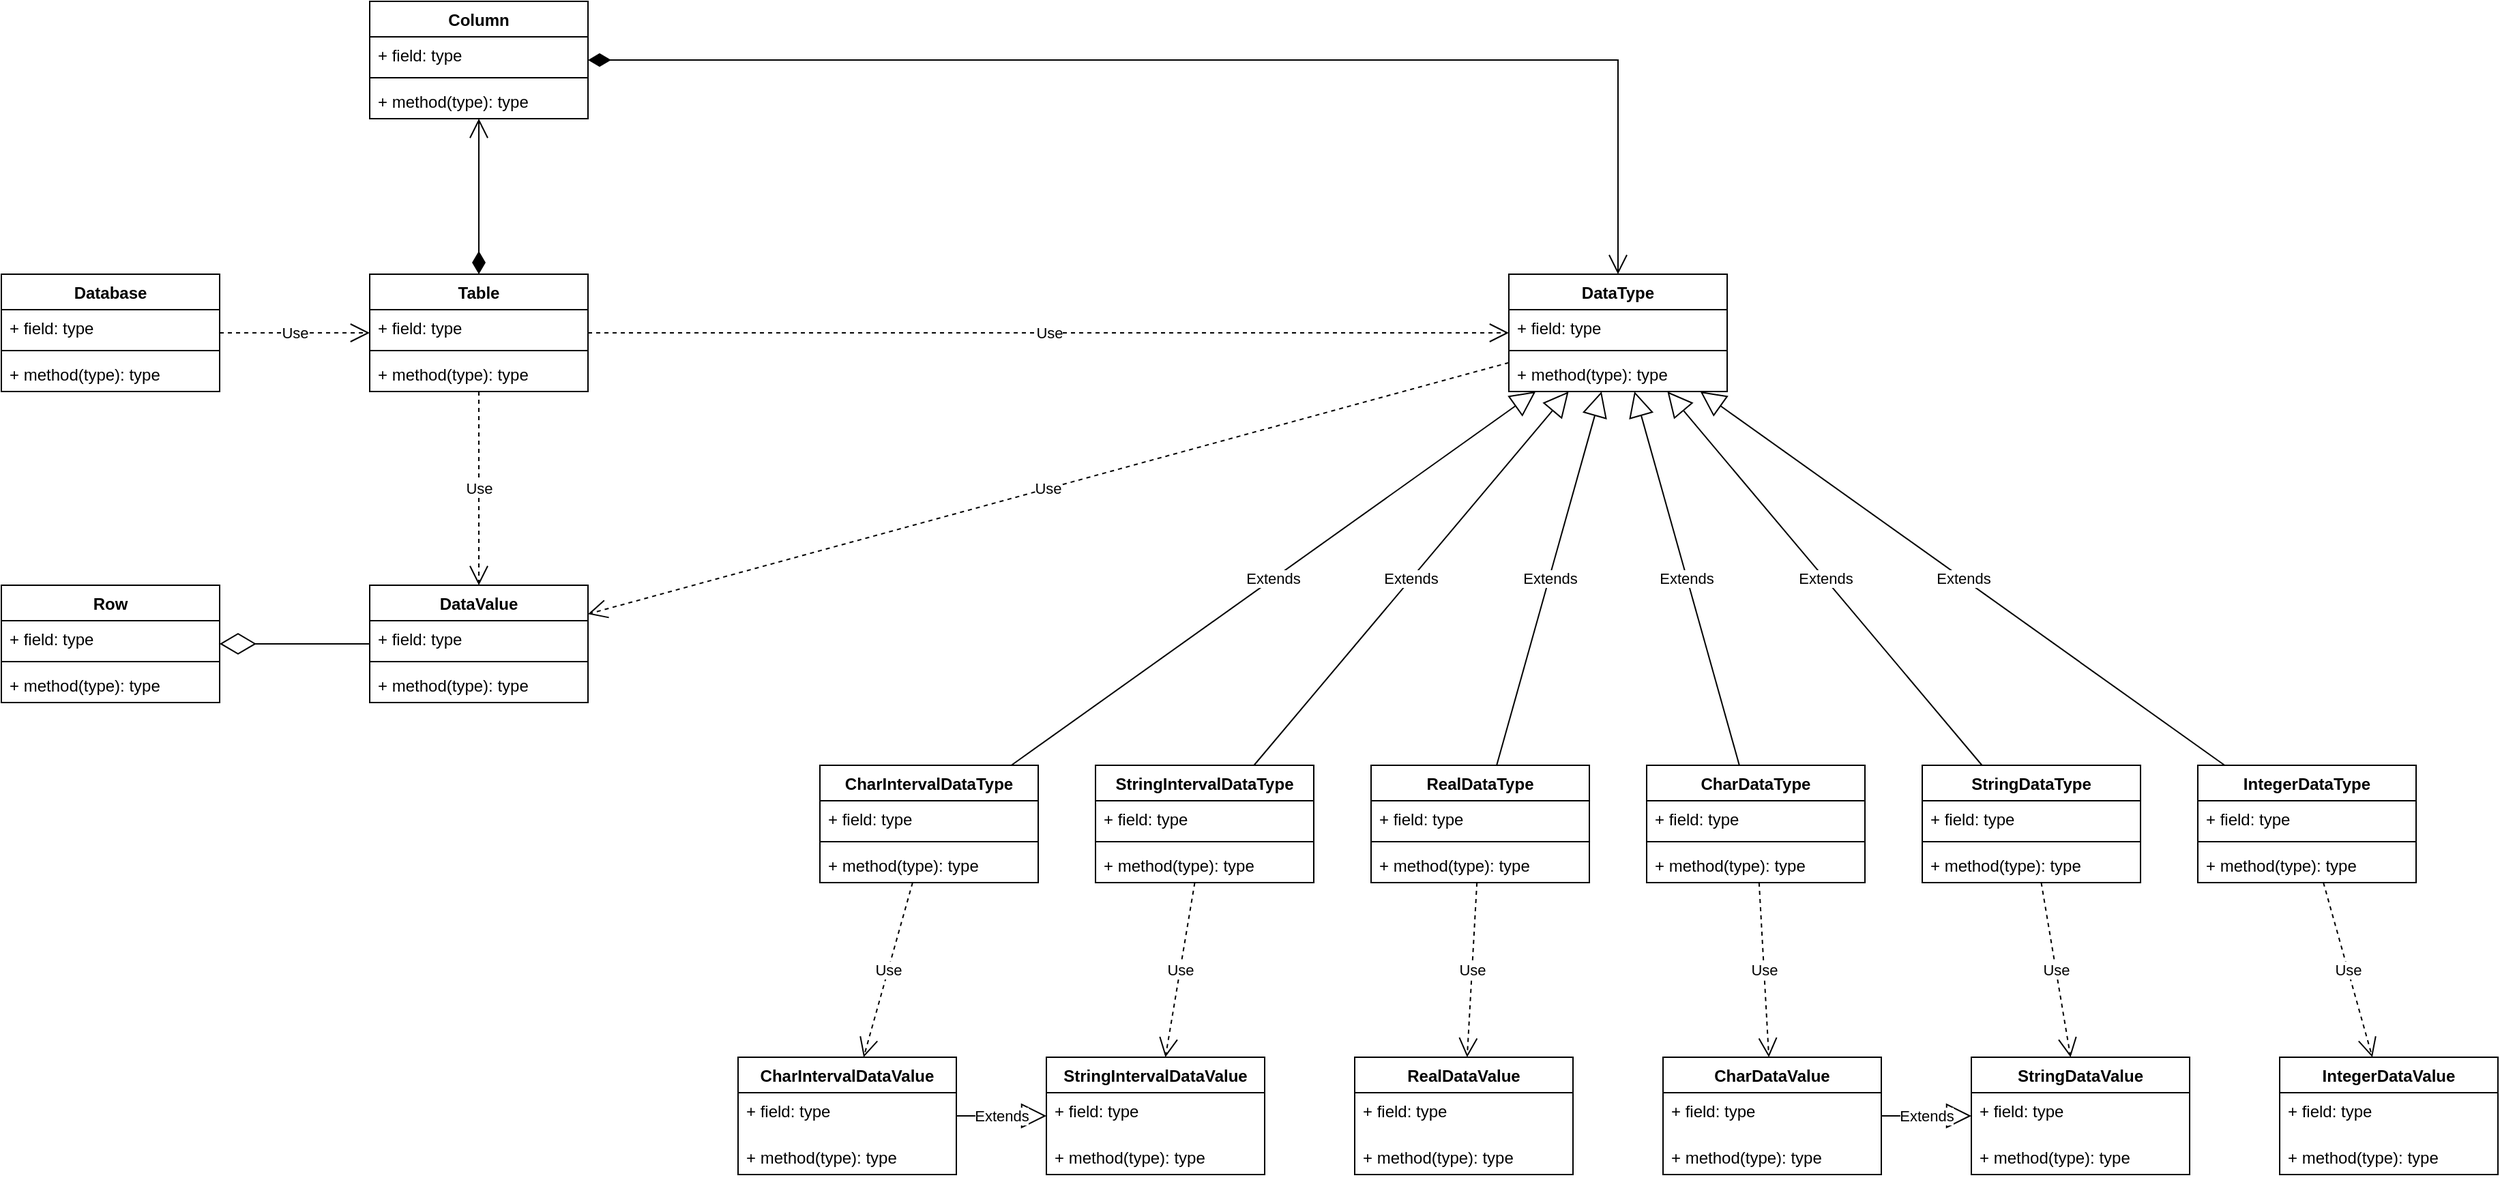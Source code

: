 <mxfile version="24.7.14">
  <diagram name="Page-1" id="Vd2Ki4q6wjaUrk6o1mtO">
    <mxGraphModel dx="1240" dy="1142" grid="1" gridSize="10" guides="1" tooltips="1" connect="1" arrows="1" fold="1" page="1" pageScale="1" pageWidth="850" pageHeight="1100" math="0" shadow="0">
      <root>
        <mxCell id="0" />
        <mxCell id="1" parent="0" />
        <mxCell id="n46zyQjSm6g1xJVM7zoa-1" value="Database" style="swimlane;fontStyle=1;align=center;verticalAlign=top;childLayout=stackLayout;horizontal=1;startSize=26;horizontalStack=0;resizeParent=1;resizeParentMax=0;resizeLast=0;collapsible=1;marginBottom=0;whiteSpace=wrap;html=1;" vertex="1" parent="1">
          <mxGeometry x="580" y="270" width="160" height="86" as="geometry" />
        </mxCell>
        <mxCell id="n46zyQjSm6g1xJVM7zoa-2" value="+ field: type" style="text;strokeColor=none;fillColor=none;align=left;verticalAlign=top;spacingLeft=4;spacingRight=4;overflow=hidden;rotatable=0;points=[[0,0.5],[1,0.5]];portConstraint=eastwest;whiteSpace=wrap;html=1;" vertex="1" parent="n46zyQjSm6g1xJVM7zoa-1">
          <mxGeometry y="26" width="160" height="26" as="geometry" />
        </mxCell>
        <mxCell id="n46zyQjSm6g1xJVM7zoa-3" value="" style="line;strokeWidth=1;fillColor=none;align=left;verticalAlign=middle;spacingTop=-1;spacingLeft=3;spacingRight=3;rotatable=0;labelPosition=right;points=[];portConstraint=eastwest;strokeColor=inherit;" vertex="1" parent="n46zyQjSm6g1xJVM7zoa-1">
          <mxGeometry y="52" width="160" height="8" as="geometry" />
        </mxCell>
        <mxCell id="n46zyQjSm6g1xJVM7zoa-4" value="+ method(type): type" style="text;strokeColor=none;fillColor=none;align=left;verticalAlign=top;spacingLeft=4;spacingRight=4;overflow=hidden;rotatable=0;points=[[0,0.5],[1,0.5]];portConstraint=eastwest;whiteSpace=wrap;html=1;" vertex="1" parent="n46zyQjSm6g1xJVM7zoa-1">
          <mxGeometry y="60" width="160" height="26" as="geometry" />
        </mxCell>
        <mxCell id="n46zyQjSm6g1xJVM7zoa-5" value="Table&lt;div&gt;&lt;br&gt;&lt;/div&gt;" style="swimlane;fontStyle=1;align=center;verticalAlign=top;childLayout=stackLayout;horizontal=1;startSize=26;horizontalStack=0;resizeParent=1;resizeParentMax=0;resizeLast=0;collapsible=1;marginBottom=0;whiteSpace=wrap;html=1;" vertex="1" parent="1">
          <mxGeometry x="850" y="270" width="160" height="86" as="geometry" />
        </mxCell>
        <mxCell id="n46zyQjSm6g1xJVM7zoa-6" value="+ field: type" style="text;strokeColor=none;fillColor=none;align=left;verticalAlign=top;spacingLeft=4;spacingRight=4;overflow=hidden;rotatable=0;points=[[0,0.5],[1,0.5]];portConstraint=eastwest;whiteSpace=wrap;html=1;" vertex="1" parent="n46zyQjSm6g1xJVM7zoa-5">
          <mxGeometry y="26" width="160" height="26" as="geometry" />
        </mxCell>
        <mxCell id="n46zyQjSm6g1xJVM7zoa-7" value="" style="line;strokeWidth=1;fillColor=none;align=left;verticalAlign=middle;spacingTop=-1;spacingLeft=3;spacingRight=3;rotatable=0;labelPosition=right;points=[];portConstraint=eastwest;strokeColor=inherit;" vertex="1" parent="n46zyQjSm6g1xJVM7zoa-5">
          <mxGeometry y="52" width="160" height="8" as="geometry" />
        </mxCell>
        <mxCell id="n46zyQjSm6g1xJVM7zoa-8" value="+ method(type): type" style="text;strokeColor=none;fillColor=none;align=left;verticalAlign=top;spacingLeft=4;spacingRight=4;overflow=hidden;rotatable=0;points=[[0,0.5],[1,0.5]];portConstraint=eastwest;whiteSpace=wrap;html=1;" vertex="1" parent="n46zyQjSm6g1xJVM7zoa-5">
          <mxGeometry y="60" width="160" height="26" as="geometry" />
        </mxCell>
        <mxCell id="n46zyQjSm6g1xJVM7zoa-16" value="Column" style="swimlane;fontStyle=1;align=center;verticalAlign=top;childLayout=stackLayout;horizontal=1;startSize=26;horizontalStack=0;resizeParent=1;resizeParentMax=0;resizeLast=0;collapsible=1;marginBottom=0;whiteSpace=wrap;html=1;" vertex="1" parent="1">
          <mxGeometry x="850" y="70" width="160" height="86" as="geometry" />
        </mxCell>
        <mxCell id="n46zyQjSm6g1xJVM7zoa-17" value="+ field: type" style="text;strokeColor=none;fillColor=none;align=left;verticalAlign=top;spacingLeft=4;spacingRight=4;overflow=hidden;rotatable=0;points=[[0,0.5],[1,0.5]];portConstraint=eastwest;whiteSpace=wrap;html=1;" vertex="1" parent="n46zyQjSm6g1xJVM7zoa-16">
          <mxGeometry y="26" width="160" height="26" as="geometry" />
        </mxCell>
        <mxCell id="n46zyQjSm6g1xJVM7zoa-18" value="" style="line;strokeWidth=1;fillColor=none;align=left;verticalAlign=middle;spacingTop=-1;spacingLeft=3;spacingRight=3;rotatable=0;labelPosition=right;points=[];portConstraint=eastwest;strokeColor=inherit;" vertex="1" parent="n46zyQjSm6g1xJVM7zoa-16">
          <mxGeometry y="52" width="160" height="8" as="geometry" />
        </mxCell>
        <mxCell id="n46zyQjSm6g1xJVM7zoa-19" value="+ method(type): type" style="text;strokeColor=none;fillColor=none;align=left;verticalAlign=top;spacingLeft=4;spacingRight=4;overflow=hidden;rotatable=0;points=[[0,0.5],[1,0.5]];portConstraint=eastwest;whiteSpace=wrap;html=1;" vertex="1" parent="n46zyQjSm6g1xJVM7zoa-16">
          <mxGeometry y="60" width="160" height="26" as="geometry" />
        </mxCell>
        <mxCell id="n46zyQjSm6g1xJVM7zoa-20" value="" style="endArrow=open;html=1;endSize=12;startArrow=diamondThin;startSize=14;startFill=1;edgeStyle=orthogonalEdgeStyle;align=left;verticalAlign=bottom;rounded=0;" edge="1" parent="1" source="n46zyQjSm6g1xJVM7zoa-5" target="n46zyQjSm6g1xJVM7zoa-16">
          <mxGeometry x="-1" y="3" relative="1" as="geometry">
            <mxPoint x="500" y="230" as="sourcePoint" />
            <mxPoint x="660" y="230" as="targetPoint" />
          </mxGeometry>
        </mxCell>
        <mxCell id="n46zyQjSm6g1xJVM7zoa-22" value="Use" style="endArrow=open;endSize=12;dashed=1;html=1;rounded=0;" edge="1" parent="1" source="n46zyQjSm6g1xJVM7zoa-1" target="n46zyQjSm6g1xJVM7zoa-5">
          <mxGeometry width="160" relative="1" as="geometry">
            <mxPoint x="370" y="220" as="sourcePoint" />
            <mxPoint x="530" y="220" as="targetPoint" />
          </mxGeometry>
        </mxCell>
        <mxCell id="n46zyQjSm6g1xJVM7zoa-27" value="Row&lt;div&gt;&lt;br&gt;&lt;/div&gt;" style="swimlane;fontStyle=1;align=center;verticalAlign=top;childLayout=stackLayout;horizontal=1;startSize=26;horizontalStack=0;resizeParent=1;resizeParentMax=0;resizeLast=0;collapsible=1;marginBottom=0;whiteSpace=wrap;html=1;" vertex="1" parent="1">
          <mxGeometry x="580" y="497.97" width="160" height="86" as="geometry" />
        </mxCell>
        <mxCell id="n46zyQjSm6g1xJVM7zoa-28" value="+ field: type" style="text;strokeColor=none;fillColor=none;align=left;verticalAlign=top;spacingLeft=4;spacingRight=4;overflow=hidden;rotatable=0;points=[[0,0.5],[1,0.5]];portConstraint=eastwest;whiteSpace=wrap;html=1;" vertex="1" parent="n46zyQjSm6g1xJVM7zoa-27">
          <mxGeometry y="26" width="160" height="26" as="geometry" />
        </mxCell>
        <mxCell id="n46zyQjSm6g1xJVM7zoa-29" value="" style="line;strokeWidth=1;fillColor=none;align=left;verticalAlign=middle;spacingTop=-1;spacingLeft=3;spacingRight=3;rotatable=0;labelPosition=right;points=[];portConstraint=eastwest;strokeColor=inherit;" vertex="1" parent="n46zyQjSm6g1xJVM7zoa-27">
          <mxGeometry y="52" width="160" height="8" as="geometry" />
        </mxCell>
        <mxCell id="n46zyQjSm6g1xJVM7zoa-30" value="+ method(type): type" style="text;strokeColor=none;fillColor=none;align=left;verticalAlign=top;spacingLeft=4;spacingRight=4;overflow=hidden;rotatable=0;points=[[0,0.5],[1,0.5]];portConstraint=eastwest;whiteSpace=wrap;html=1;" vertex="1" parent="n46zyQjSm6g1xJVM7zoa-27">
          <mxGeometry y="60" width="160" height="26" as="geometry" />
        </mxCell>
        <mxCell id="n46zyQjSm6g1xJVM7zoa-31" value="DataValue" style="swimlane;fontStyle=1;align=center;verticalAlign=top;childLayout=stackLayout;horizontal=1;startSize=26;horizontalStack=0;resizeParent=1;resizeParentMax=0;resizeLast=0;collapsible=1;marginBottom=0;whiteSpace=wrap;html=1;" vertex="1" parent="1">
          <mxGeometry x="850" y="497.97" width="160" height="86" as="geometry" />
        </mxCell>
        <mxCell id="n46zyQjSm6g1xJVM7zoa-32" value="+ field: type" style="text;strokeColor=none;fillColor=none;align=left;verticalAlign=top;spacingLeft=4;spacingRight=4;overflow=hidden;rotatable=0;points=[[0,0.5],[1,0.5]];portConstraint=eastwest;whiteSpace=wrap;html=1;" vertex="1" parent="n46zyQjSm6g1xJVM7zoa-31">
          <mxGeometry y="26" width="160" height="26" as="geometry" />
        </mxCell>
        <mxCell id="n46zyQjSm6g1xJVM7zoa-33" value="" style="line;strokeWidth=1;fillColor=none;align=left;verticalAlign=middle;spacingTop=-1;spacingLeft=3;spacingRight=3;rotatable=0;labelPosition=right;points=[];portConstraint=eastwest;strokeColor=inherit;" vertex="1" parent="n46zyQjSm6g1xJVM7zoa-31">
          <mxGeometry y="52" width="160" height="8" as="geometry" />
        </mxCell>
        <mxCell id="n46zyQjSm6g1xJVM7zoa-34" value="+ method(type): type" style="text;strokeColor=none;fillColor=none;align=left;verticalAlign=top;spacingLeft=4;spacingRight=4;overflow=hidden;rotatable=0;points=[[0,0.5],[1,0.5]];portConstraint=eastwest;whiteSpace=wrap;html=1;" vertex="1" parent="n46zyQjSm6g1xJVM7zoa-31">
          <mxGeometry y="60" width="160" height="26" as="geometry" />
        </mxCell>
        <mxCell id="n46zyQjSm6g1xJVM7zoa-35" value="Use" style="endArrow=open;endSize=12;dashed=1;html=1;rounded=0;" edge="1" parent="1" source="n46zyQjSm6g1xJVM7zoa-5" target="n46zyQjSm6g1xJVM7zoa-31">
          <mxGeometry width="160" relative="1" as="geometry">
            <mxPoint x="450" y="400" as="sourcePoint" />
            <mxPoint x="610" y="400" as="targetPoint" />
          </mxGeometry>
        </mxCell>
        <mxCell id="n46zyQjSm6g1xJVM7zoa-36" value="DataType" style="swimlane;fontStyle=1;align=center;verticalAlign=top;childLayout=stackLayout;horizontal=1;startSize=26;horizontalStack=0;resizeParent=1;resizeParentMax=0;resizeLast=0;collapsible=1;marginBottom=0;whiteSpace=wrap;html=1;" vertex="1" parent="1">
          <mxGeometry x="1685" y="270" width="160" height="86" as="geometry" />
        </mxCell>
        <mxCell id="n46zyQjSm6g1xJVM7zoa-37" value="+ field: type" style="text;strokeColor=none;fillColor=none;align=left;verticalAlign=top;spacingLeft=4;spacingRight=4;overflow=hidden;rotatable=0;points=[[0,0.5],[1,0.5]];portConstraint=eastwest;whiteSpace=wrap;html=1;" vertex="1" parent="n46zyQjSm6g1xJVM7zoa-36">
          <mxGeometry y="26" width="160" height="26" as="geometry" />
        </mxCell>
        <mxCell id="n46zyQjSm6g1xJVM7zoa-38" value="" style="line;strokeWidth=1;fillColor=none;align=left;verticalAlign=middle;spacingTop=-1;spacingLeft=3;spacingRight=3;rotatable=0;labelPosition=right;points=[];portConstraint=eastwest;strokeColor=inherit;" vertex="1" parent="n46zyQjSm6g1xJVM7zoa-36">
          <mxGeometry y="52" width="160" height="8" as="geometry" />
        </mxCell>
        <mxCell id="n46zyQjSm6g1xJVM7zoa-39" value="+ method(type): type" style="text;strokeColor=none;fillColor=none;align=left;verticalAlign=top;spacingLeft=4;spacingRight=4;overflow=hidden;rotatable=0;points=[[0,0.5],[1,0.5]];portConstraint=eastwest;whiteSpace=wrap;html=1;" vertex="1" parent="n46zyQjSm6g1xJVM7zoa-36">
          <mxGeometry y="60" width="160" height="26" as="geometry" />
        </mxCell>
        <mxCell id="n46zyQjSm6g1xJVM7zoa-40" value="" style="endArrow=open;html=1;endSize=12;startArrow=diamondThin;startSize=14;startFill=1;edgeStyle=orthogonalEdgeStyle;align=left;verticalAlign=bottom;rounded=0;" edge="1" parent="1" source="n46zyQjSm6g1xJVM7zoa-16" target="n46zyQjSm6g1xJVM7zoa-36">
          <mxGeometry x="-1" y="3" relative="1" as="geometry">
            <mxPoint x="680" y="400" as="sourcePoint" />
            <mxPoint x="840" y="400" as="targetPoint" />
          </mxGeometry>
        </mxCell>
        <mxCell id="n46zyQjSm6g1xJVM7zoa-41" value="Use" style="endArrow=open;endSize=12;dashed=1;html=1;rounded=0;" edge="1" parent="1" source="n46zyQjSm6g1xJVM7zoa-5" target="n46zyQjSm6g1xJVM7zoa-36">
          <mxGeometry width="160" relative="1" as="geometry">
            <mxPoint x="450" y="400" as="sourcePoint" />
            <mxPoint x="610" y="400" as="targetPoint" />
          </mxGeometry>
        </mxCell>
        <mxCell id="n46zyQjSm6g1xJVM7zoa-74" value="Use" style="endArrow=open;endSize=12;dashed=1;html=1;rounded=0;" edge="1" parent="1" source="n46zyQjSm6g1xJVM7zoa-93" target="n46zyQjSm6g1xJVM7zoa-66">
          <mxGeometry width="160" relative="1" as="geometry">
            <mxPoint x="450" y="400" as="sourcePoint" />
            <mxPoint x="610" y="400" as="targetPoint" />
          </mxGeometry>
        </mxCell>
        <mxCell id="n46zyQjSm6g1xJVM7zoa-76" value="Use" style="endArrow=open;endSize=12;dashed=1;html=1;rounded=0;" edge="1" parent="1" source="n46zyQjSm6g1xJVM7zoa-98" target="n46zyQjSm6g1xJVM7zoa-48">
          <mxGeometry width="160" relative="1" as="geometry">
            <mxPoint x="450" y="400" as="sourcePoint" />
            <mxPoint x="610" y="400" as="targetPoint" />
          </mxGeometry>
        </mxCell>
        <mxCell id="n46zyQjSm6g1xJVM7zoa-77" value="Use" style="endArrow=open;endSize=12;dashed=1;html=1;rounded=0;" edge="1" parent="1" source="n46zyQjSm6g1xJVM7zoa-102" target="n46zyQjSm6g1xJVM7zoa-52">
          <mxGeometry width="160" relative="1" as="geometry">
            <mxPoint x="450" y="400" as="sourcePoint" />
            <mxPoint x="610" y="400" as="targetPoint" />
          </mxGeometry>
        </mxCell>
        <mxCell id="n46zyQjSm6g1xJVM7zoa-78" value="Use" style="endArrow=open;endSize=12;dashed=1;html=1;rounded=0;" edge="1" parent="1" source="n46zyQjSm6g1xJVM7zoa-107" target="n46zyQjSm6g1xJVM7zoa-56">
          <mxGeometry width="160" relative="1" as="geometry">
            <mxPoint x="450" y="400" as="sourcePoint" />
            <mxPoint x="610" y="400" as="targetPoint" />
          </mxGeometry>
        </mxCell>
        <mxCell id="n46zyQjSm6g1xJVM7zoa-87" value="Use" style="endArrow=open;endSize=12;dashed=1;html=1;rounded=0;" edge="1" parent="1" source="n46zyQjSm6g1xJVM7zoa-111" target="n46zyQjSm6g1xJVM7zoa-42">
          <mxGeometry width="160" relative="1" as="geometry">
            <mxPoint x="2210" y="700" as="sourcePoint" />
            <mxPoint x="610" y="400" as="targetPoint" />
          </mxGeometry>
        </mxCell>
        <mxCell id="n46zyQjSm6g1xJVM7zoa-88" value="Use" style="endArrow=open;endSize=12;dashed=1;html=1;rounded=0;" edge="1" parent="1" source="n46zyQjSm6g1xJVM7zoa-36" target="n46zyQjSm6g1xJVM7zoa-31">
          <mxGeometry width="160" relative="1" as="geometry">
            <mxPoint x="1775.0" y="339.997" as="sourcePoint" />
            <mxPoint x="700" y="407.97" as="targetPoint" />
          </mxGeometry>
        </mxCell>
        <mxCell id="n46zyQjSm6g1xJVM7zoa-115" value="Extends" style="endArrow=block;endSize=16;endFill=0;html=1;rounded=0;" edge="1" parent="1" source="n46zyQjSm6g1xJVM7zoa-89" target="n46zyQjSm6g1xJVM7zoa-36">
          <mxGeometry width="160" relative="1" as="geometry">
            <mxPoint x="1260" y="200" as="sourcePoint" />
            <mxPoint x="1420" y="200" as="targetPoint" />
          </mxGeometry>
        </mxCell>
        <mxCell id="n46zyQjSm6g1xJVM7zoa-116" value="Extends" style="endArrow=block;endSize=16;endFill=0;html=1;rounded=0;" edge="1" parent="1" source="n46zyQjSm6g1xJVM7zoa-93" target="n46zyQjSm6g1xJVM7zoa-36">
          <mxGeometry width="160" relative="1" as="geometry">
            <mxPoint x="1260" y="200" as="sourcePoint" />
            <mxPoint x="1420" y="200" as="targetPoint" />
          </mxGeometry>
        </mxCell>
        <mxCell id="n46zyQjSm6g1xJVM7zoa-117" value="Extends" style="endArrow=block;endSize=16;endFill=0;html=1;rounded=0;" edge="1" parent="1" source="n46zyQjSm6g1xJVM7zoa-98" target="n46zyQjSm6g1xJVM7zoa-36">
          <mxGeometry width="160" relative="1" as="geometry">
            <mxPoint x="1260" y="200" as="sourcePoint" />
            <mxPoint x="1420" y="200" as="targetPoint" />
          </mxGeometry>
        </mxCell>
        <mxCell id="n46zyQjSm6g1xJVM7zoa-118" value="Extends" style="endArrow=block;endSize=16;endFill=0;html=1;rounded=0;" edge="1" parent="1" source="n46zyQjSm6g1xJVM7zoa-102" target="n46zyQjSm6g1xJVM7zoa-36">
          <mxGeometry width="160" relative="1" as="geometry">
            <mxPoint x="1260" y="200" as="sourcePoint" />
            <mxPoint x="1420" y="200" as="targetPoint" />
          </mxGeometry>
        </mxCell>
        <mxCell id="n46zyQjSm6g1xJVM7zoa-119" value="Extends" style="endArrow=block;endSize=16;endFill=0;html=1;rounded=0;" edge="1" parent="1" source="n46zyQjSm6g1xJVM7zoa-107" target="n46zyQjSm6g1xJVM7zoa-36">
          <mxGeometry width="160" relative="1" as="geometry">
            <mxPoint x="1260" y="200" as="sourcePoint" />
            <mxPoint x="1420" y="200" as="targetPoint" />
          </mxGeometry>
        </mxCell>
        <mxCell id="n46zyQjSm6g1xJVM7zoa-120" value="Extends" style="endArrow=block;endSize=16;endFill=0;html=1;rounded=0;" edge="1" parent="1" source="n46zyQjSm6g1xJVM7zoa-111" target="n46zyQjSm6g1xJVM7zoa-36">
          <mxGeometry width="160" relative="1" as="geometry">
            <mxPoint x="1260" y="200" as="sourcePoint" />
            <mxPoint x="1420" y="200" as="targetPoint" />
          </mxGeometry>
        </mxCell>
        <mxCell id="n46zyQjSm6g1xJVM7zoa-121" value="Use" style="endArrow=open;endSize=12;dashed=1;html=1;rounded=0;" edge="1" parent="1" source="n46zyQjSm6g1xJVM7zoa-89" target="n46zyQjSm6g1xJVM7zoa-62">
          <mxGeometry width="160" relative="1" as="geometry">
            <mxPoint x="450" y="400" as="sourcePoint" />
            <mxPoint x="610" y="400" as="targetPoint" />
          </mxGeometry>
        </mxCell>
        <mxCell id="n46zyQjSm6g1xJVM7zoa-126" value="" style="group" vertex="1" connectable="0" parent="1">
          <mxGeometry x="1120" y="844" width="1290" height="86" as="geometry" />
        </mxCell>
        <mxCell id="n46zyQjSm6g1xJVM7zoa-48" value="&lt;span style=&quot;background-color: initial;&quot;&gt;Real&lt;/span&gt;&lt;span style=&quot;background-color: initial;&quot;&gt;DataValue&lt;/span&gt;" style="swimlane;fontStyle=1;align=center;verticalAlign=top;childLayout=stackLayout;horizontal=1;startSize=26;horizontalStack=0;resizeParent=1;resizeParentMax=0;resizeLast=0;collapsible=1;marginBottom=0;whiteSpace=wrap;html=1;container=0;" vertex="1" parent="n46zyQjSm6g1xJVM7zoa-126">
          <mxGeometry x="452" width="160" height="86" as="geometry" />
        </mxCell>
        <mxCell id="n46zyQjSm6g1xJVM7zoa-52" value="&lt;span style=&quot;background-color: initial;&quot;&gt;Char&lt;/span&gt;&lt;span style=&quot;background-color: initial;&quot;&gt;DataValue&lt;/span&gt;" style="swimlane;fontStyle=1;align=center;verticalAlign=top;childLayout=stackLayout;horizontal=1;startSize=26;horizontalStack=0;resizeParent=1;resizeParentMax=0;resizeLast=0;collapsible=1;marginBottom=0;whiteSpace=wrap;html=1;container=0;" vertex="1" parent="n46zyQjSm6g1xJVM7zoa-126">
          <mxGeometry x="678" width="160" height="86" as="geometry" />
        </mxCell>
        <mxCell id="n46zyQjSm6g1xJVM7zoa-61" value="Extends" style="endArrow=block;endSize=16;endFill=0;html=1;rounded=0;" edge="1" parent="n46zyQjSm6g1xJVM7zoa-126" source="n46zyQjSm6g1xJVM7zoa-52" target="n46zyQjSm6g1xJVM7zoa-56">
          <mxGeometry width="160" relative="1" as="geometry">
            <mxPoint x="1219" y="120" as="sourcePoint" />
            <mxPoint x="1379" y="120" as="targetPoint" />
          </mxGeometry>
        </mxCell>
        <mxCell id="n46zyQjSm6g1xJVM7zoa-62" value="CharIntervalDataValue" style="swimlane;fontStyle=1;align=center;verticalAlign=top;childLayout=stackLayout;horizontal=1;startSize=26;horizontalStack=0;resizeParent=1;resizeParentMax=0;resizeLast=0;collapsible=1;marginBottom=0;whiteSpace=wrap;html=1;container=0;" vertex="1" parent="n46zyQjSm6g1xJVM7zoa-126">
          <mxGeometry width="160" height="86" as="geometry" />
        </mxCell>
        <mxCell id="n46zyQjSm6g1xJVM7zoa-66" value="&lt;span style=&quot;background-color: initial;&quot;&gt;StringInterval&lt;/span&gt;&lt;span style=&quot;background-color: initial;&quot;&gt;DataValue&lt;/span&gt;" style="swimlane;fontStyle=1;align=center;verticalAlign=top;childLayout=stackLayout;horizontal=1;startSize=26;horizontalStack=0;resizeParent=1;resizeParentMax=0;resizeLast=0;collapsible=1;marginBottom=0;whiteSpace=wrap;html=1;container=0;" vertex="1" parent="n46zyQjSm6g1xJVM7zoa-126">
          <mxGeometry x="226" width="160" height="86" as="geometry" />
        </mxCell>
        <mxCell id="n46zyQjSm6g1xJVM7zoa-70" value="Extends" style="endArrow=block;endSize=16;endFill=0;html=1;rounded=0;" edge="1" parent="n46zyQjSm6g1xJVM7zoa-126" source="n46zyQjSm6g1xJVM7zoa-62" target="n46zyQjSm6g1xJVM7zoa-66">
          <mxGeometry width="160" relative="1" as="geometry">
            <mxPoint x="1120" y="120" as="sourcePoint" />
            <mxPoint x="1280" y="120" as="targetPoint" />
          </mxGeometry>
        </mxCell>
        <mxCell id="n46zyQjSm6g1xJVM7zoa-43" value="+ field: type" style="text;strokeColor=none;fillColor=none;align=left;verticalAlign=top;spacingLeft=4;spacingRight=4;overflow=hidden;rotatable=0;points=[[0,0.5],[1,0.5]];portConstraint=eastwest;whiteSpace=wrap;html=1;container=0;" vertex="1" parent="n46zyQjSm6g1xJVM7zoa-126">
          <mxGeometry x="1130" y="26" width="160" height="26" as="geometry" />
        </mxCell>
        <mxCell id="n46zyQjSm6g1xJVM7zoa-44" value="" style="line;strokeWidth=1;fillColor=none;align=left;verticalAlign=middle;spacingTop=-1;spacingLeft=3;spacingRight=3;rotatable=0;labelPosition=right;points=[];portConstraint=eastwest;strokeColor=inherit;container=0;" vertex="1" parent="n46zyQjSm6g1xJVM7zoa-126">
          <mxGeometry x="1130" y="52" width="160" height="8" as="geometry" />
        </mxCell>
        <mxCell id="n46zyQjSm6g1xJVM7zoa-45" value="+ method(type): type" style="text;strokeColor=none;fillColor=none;align=left;verticalAlign=top;spacingLeft=4;spacingRight=4;overflow=hidden;rotatable=0;points=[[0,0.5],[1,0.5]];portConstraint=eastwest;whiteSpace=wrap;html=1;container=0;" vertex="1" parent="n46zyQjSm6g1xJVM7zoa-126">
          <mxGeometry x="1130" y="60" width="160" height="26" as="geometry" />
        </mxCell>
        <mxCell id="n46zyQjSm6g1xJVM7zoa-49" value="+ field: type" style="text;strokeColor=none;fillColor=none;align=left;verticalAlign=top;spacingLeft=4;spacingRight=4;overflow=hidden;rotatable=0;points=[[0,0.5],[1,0.5]];portConstraint=eastwest;whiteSpace=wrap;html=1;container=0;" vertex="1" parent="n46zyQjSm6g1xJVM7zoa-126">
          <mxGeometry x="452" y="26" width="160" height="26" as="geometry" />
        </mxCell>
        <mxCell id="n46zyQjSm6g1xJVM7zoa-50" value="" style="line;strokeWidth=1;fillColor=none;align=left;verticalAlign=middle;spacingTop=-1;spacingLeft=3;spacingRight=3;rotatable=0;labelPosition=right;points=[];portConstraint=eastwest;strokeColor=inherit;container=0;" vertex="1" parent="n46zyQjSm6g1xJVM7zoa-126">
          <mxGeometry x="452" y="52" width="160" height="8" as="geometry" />
        </mxCell>
        <mxCell id="n46zyQjSm6g1xJVM7zoa-51" value="+ method(type): type" style="text;strokeColor=none;fillColor=none;align=left;verticalAlign=top;spacingLeft=4;spacingRight=4;overflow=hidden;rotatable=0;points=[[0,0.5],[1,0.5]];portConstraint=eastwest;whiteSpace=wrap;html=1;container=0;" vertex="1" parent="n46zyQjSm6g1xJVM7zoa-126">
          <mxGeometry x="452" y="60" width="160" height="26" as="geometry" />
        </mxCell>
        <mxCell id="n46zyQjSm6g1xJVM7zoa-53" value="+ field: type" style="text;strokeColor=none;fillColor=none;align=left;verticalAlign=top;spacingLeft=4;spacingRight=4;overflow=hidden;rotatable=0;points=[[0,0.5],[1,0.5]];portConstraint=eastwest;whiteSpace=wrap;html=1;container=0;" vertex="1" parent="n46zyQjSm6g1xJVM7zoa-126">
          <mxGeometry x="678" y="26" width="160" height="26" as="geometry" />
        </mxCell>
        <mxCell id="n46zyQjSm6g1xJVM7zoa-54" value="" style="line;strokeWidth=1;fillColor=none;align=left;verticalAlign=middle;spacingTop=-1;spacingLeft=3;spacingRight=3;rotatable=0;labelPosition=right;points=[];portConstraint=eastwest;strokeColor=inherit;container=0;" vertex="1" parent="n46zyQjSm6g1xJVM7zoa-126">
          <mxGeometry x="678" y="52" width="160" height="8" as="geometry" />
        </mxCell>
        <mxCell id="n46zyQjSm6g1xJVM7zoa-55" value="+ method(type): type" style="text;strokeColor=none;fillColor=none;align=left;verticalAlign=top;spacingLeft=4;spacingRight=4;overflow=hidden;rotatable=0;points=[[0,0.5],[1,0.5]];portConstraint=eastwest;whiteSpace=wrap;html=1;container=0;" vertex="1" parent="n46zyQjSm6g1xJVM7zoa-126">
          <mxGeometry x="678" y="60" width="160" height="26" as="geometry" />
        </mxCell>
        <mxCell id="n46zyQjSm6g1xJVM7zoa-57" value="+ field: type" style="text;strokeColor=none;fillColor=none;align=left;verticalAlign=top;spacingLeft=4;spacingRight=4;overflow=hidden;rotatable=0;points=[[0,0.5],[1,0.5]];portConstraint=eastwest;whiteSpace=wrap;html=1;container=0;" vertex="1" parent="n46zyQjSm6g1xJVM7zoa-126">
          <mxGeometry x="904" y="26" width="160" height="26" as="geometry" />
        </mxCell>
        <mxCell id="n46zyQjSm6g1xJVM7zoa-58" value="" style="line;strokeWidth=1;fillColor=none;align=left;verticalAlign=middle;spacingTop=-1;spacingLeft=3;spacingRight=3;rotatable=0;labelPosition=right;points=[];portConstraint=eastwest;strokeColor=inherit;container=0;" vertex="1" parent="n46zyQjSm6g1xJVM7zoa-126">
          <mxGeometry x="904" y="52" width="160" height="8" as="geometry" />
        </mxCell>
        <mxCell id="n46zyQjSm6g1xJVM7zoa-59" value="+ method(type): type" style="text;strokeColor=none;fillColor=none;align=left;verticalAlign=top;spacingLeft=4;spacingRight=4;overflow=hidden;rotatable=0;points=[[0,0.5],[1,0.5]];portConstraint=eastwest;whiteSpace=wrap;html=1;container=0;" vertex="1" parent="n46zyQjSm6g1xJVM7zoa-126">
          <mxGeometry x="904" y="60" width="160" height="26" as="geometry" />
        </mxCell>
        <mxCell id="n46zyQjSm6g1xJVM7zoa-63" value="+ field: type" style="text;strokeColor=none;fillColor=none;align=left;verticalAlign=top;spacingLeft=4;spacingRight=4;overflow=hidden;rotatable=0;points=[[0,0.5],[1,0.5]];portConstraint=eastwest;whiteSpace=wrap;html=1;container=0;" vertex="1" parent="n46zyQjSm6g1xJVM7zoa-126">
          <mxGeometry y="26" width="160" height="26" as="geometry" />
        </mxCell>
        <mxCell id="n46zyQjSm6g1xJVM7zoa-64" value="" style="line;strokeWidth=1;fillColor=none;align=left;verticalAlign=middle;spacingTop=-1;spacingLeft=3;spacingRight=3;rotatable=0;labelPosition=right;points=[];portConstraint=eastwest;strokeColor=inherit;container=0;" vertex="1" parent="n46zyQjSm6g1xJVM7zoa-126">
          <mxGeometry y="52" width="160" height="8" as="geometry" />
        </mxCell>
        <mxCell id="n46zyQjSm6g1xJVM7zoa-65" value="+ method(type): type" style="text;strokeColor=none;fillColor=none;align=left;verticalAlign=top;spacingLeft=4;spacingRight=4;overflow=hidden;rotatable=0;points=[[0,0.5],[1,0.5]];portConstraint=eastwest;whiteSpace=wrap;html=1;container=0;" vertex="1" parent="n46zyQjSm6g1xJVM7zoa-126">
          <mxGeometry y="60" width="160" height="26" as="geometry" />
        </mxCell>
        <mxCell id="n46zyQjSm6g1xJVM7zoa-67" value="+ field: type" style="text;strokeColor=none;fillColor=none;align=left;verticalAlign=top;spacingLeft=4;spacingRight=4;overflow=hidden;rotatable=0;points=[[0,0.5],[1,0.5]];portConstraint=eastwest;whiteSpace=wrap;html=1;container=0;" vertex="1" parent="n46zyQjSm6g1xJVM7zoa-126">
          <mxGeometry x="226" y="26" width="160" height="26" as="geometry" />
        </mxCell>
        <mxCell id="n46zyQjSm6g1xJVM7zoa-68" value="" style="line;strokeWidth=1;fillColor=none;align=left;verticalAlign=middle;spacingTop=-1;spacingLeft=3;spacingRight=3;rotatable=0;labelPosition=right;points=[];portConstraint=eastwest;strokeColor=inherit;container=0;" vertex="1" parent="n46zyQjSm6g1xJVM7zoa-126">
          <mxGeometry x="226" y="52" width="160" height="8" as="geometry" />
        </mxCell>
        <mxCell id="n46zyQjSm6g1xJVM7zoa-69" value="+ method(type): type" style="text;strokeColor=none;fillColor=none;align=left;verticalAlign=top;spacingLeft=4;spacingRight=4;overflow=hidden;rotatable=0;points=[[0,0.5],[1,0.5]];portConstraint=eastwest;whiteSpace=wrap;html=1;container=0;" vertex="1" parent="n46zyQjSm6g1xJVM7zoa-126">
          <mxGeometry x="226" y="60" width="160" height="26" as="geometry" />
        </mxCell>
        <mxCell id="n46zyQjSm6g1xJVM7zoa-42" value="Integer&lt;span style=&quot;background-color: initial;&quot;&gt;DataValue&lt;/span&gt;" style="swimlane;fontStyle=1;align=center;verticalAlign=top;childLayout=stackLayout;horizontal=1;startSize=26;horizontalStack=0;resizeParent=1;resizeParentMax=0;resizeLast=0;collapsible=1;marginBottom=0;whiteSpace=wrap;html=1;container=0;" vertex="1" parent="n46zyQjSm6g1xJVM7zoa-126">
          <mxGeometry x="1130" width="160" height="86" as="geometry" />
        </mxCell>
        <mxCell id="n46zyQjSm6g1xJVM7zoa-56" value="&lt;span style=&quot;background-color: initial;&quot;&gt;String&lt;/span&gt;&lt;span style=&quot;background-color: initial;&quot;&gt;DataValue&lt;/span&gt;" style="swimlane;fontStyle=1;align=center;verticalAlign=top;childLayout=stackLayout;horizontal=1;startSize=26;horizontalStack=0;resizeParent=1;resizeParentMax=0;resizeLast=0;collapsible=1;marginBottom=0;whiteSpace=wrap;html=1;container=0;" vertex="1" parent="n46zyQjSm6g1xJVM7zoa-126">
          <mxGeometry x="904" width="160" height="86" as="geometry" />
        </mxCell>
        <mxCell id="n46zyQjSm6g1xJVM7zoa-123" value="" style="group" vertex="1" connectable="0" parent="1">
          <mxGeometry x="1180" y="630" width="1170" height="86" as="geometry" />
        </mxCell>
        <mxCell id="n46zyQjSm6g1xJVM7zoa-89" value="CharIntervalDataType" style="swimlane;fontStyle=1;align=center;verticalAlign=top;childLayout=stackLayout;horizontal=1;startSize=26;horizontalStack=0;resizeParent=1;resizeParentMax=0;resizeLast=0;collapsible=1;marginBottom=0;whiteSpace=wrap;html=1;" vertex="1" parent="n46zyQjSm6g1xJVM7zoa-123">
          <mxGeometry width="160" height="86" as="geometry" />
        </mxCell>
        <mxCell id="n46zyQjSm6g1xJVM7zoa-90" value="+ field: type" style="text;strokeColor=none;fillColor=none;align=left;verticalAlign=top;spacingLeft=4;spacingRight=4;overflow=hidden;rotatable=0;points=[[0,0.5],[1,0.5]];portConstraint=eastwest;whiteSpace=wrap;html=1;" vertex="1" parent="n46zyQjSm6g1xJVM7zoa-89">
          <mxGeometry y="26" width="160" height="26" as="geometry" />
        </mxCell>
        <mxCell id="n46zyQjSm6g1xJVM7zoa-91" value="" style="line;strokeWidth=1;fillColor=none;align=left;verticalAlign=middle;spacingTop=-1;spacingLeft=3;spacingRight=3;rotatable=0;labelPosition=right;points=[];portConstraint=eastwest;strokeColor=inherit;" vertex="1" parent="n46zyQjSm6g1xJVM7zoa-89">
          <mxGeometry y="52" width="160" height="8" as="geometry" />
        </mxCell>
        <mxCell id="n46zyQjSm6g1xJVM7zoa-92" value="+ method(type): type" style="text;strokeColor=none;fillColor=none;align=left;verticalAlign=top;spacingLeft=4;spacingRight=4;overflow=hidden;rotatable=0;points=[[0,0.5],[1,0.5]];portConstraint=eastwest;whiteSpace=wrap;html=1;" vertex="1" parent="n46zyQjSm6g1xJVM7zoa-89">
          <mxGeometry y="60" width="160" height="26" as="geometry" />
        </mxCell>
        <mxCell id="n46zyQjSm6g1xJVM7zoa-93" value="&lt;span style=&quot;background-color: initial;&quot;&gt;StringInterval&lt;/span&gt;&lt;span style=&quot;background-color: initial;&quot;&gt;DataType&lt;/span&gt;" style="swimlane;fontStyle=1;align=center;verticalAlign=top;childLayout=stackLayout;horizontal=1;startSize=26;horizontalStack=0;resizeParent=1;resizeParentMax=0;resizeLast=0;collapsible=1;marginBottom=0;whiteSpace=wrap;html=1;" vertex="1" parent="n46zyQjSm6g1xJVM7zoa-123">
          <mxGeometry x="202" width="160" height="86" as="geometry" />
        </mxCell>
        <mxCell id="n46zyQjSm6g1xJVM7zoa-94" value="+ field: type" style="text;strokeColor=none;fillColor=none;align=left;verticalAlign=top;spacingLeft=4;spacingRight=4;overflow=hidden;rotatable=0;points=[[0,0.5],[1,0.5]];portConstraint=eastwest;whiteSpace=wrap;html=1;" vertex="1" parent="n46zyQjSm6g1xJVM7zoa-93">
          <mxGeometry y="26" width="160" height="26" as="geometry" />
        </mxCell>
        <mxCell id="n46zyQjSm6g1xJVM7zoa-95" value="" style="line;strokeWidth=1;fillColor=none;align=left;verticalAlign=middle;spacingTop=-1;spacingLeft=3;spacingRight=3;rotatable=0;labelPosition=right;points=[];portConstraint=eastwest;strokeColor=inherit;" vertex="1" parent="n46zyQjSm6g1xJVM7zoa-93">
          <mxGeometry y="52" width="160" height="8" as="geometry" />
        </mxCell>
        <mxCell id="n46zyQjSm6g1xJVM7zoa-96" value="+ method(type): type" style="text;strokeColor=none;fillColor=none;align=left;verticalAlign=top;spacingLeft=4;spacingRight=4;overflow=hidden;rotatable=0;points=[[0,0.5],[1,0.5]];portConstraint=eastwest;whiteSpace=wrap;html=1;" vertex="1" parent="n46zyQjSm6g1xJVM7zoa-93">
          <mxGeometry y="60" width="160" height="26" as="geometry" />
        </mxCell>
        <mxCell id="n46zyQjSm6g1xJVM7zoa-98" value="&lt;span style=&quot;background-color: initial;&quot;&gt;Real&lt;/span&gt;&lt;span style=&quot;background-color: initial;&quot;&gt;DataType&lt;/span&gt;" style="swimlane;fontStyle=1;align=center;verticalAlign=top;childLayout=stackLayout;horizontal=1;startSize=26;horizontalStack=0;resizeParent=1;resizeParentMax=0;resizeLast=0;collapsible=1;marginBottom=0;whiteSpace=wrap;html=1;" vertex="1" parent="n46zyQjSm6g1xJVM7zoa-123">
          <mxGeometry x="404" width="160" height="86" as="geometry" />
        </mxCell>
        <mxCell id="n46zyQjSm6g1xJVM7zoa-99" value="+ field: type" style="text;strokeColor=none;fillColor=none;align=left;verticalAlign=top;spacingLeft=4;spacingRight=4;overflow=hidden;rotatable=0;points=[[0,0.5],[1,0.5]];portConstraint=eastwest;whiteSpace=wrap;html=1;" vertex="1" parent="n46zyQjSm6g1xJVM7zoa-98">
          <mxGeometry y="26" width="160" height="26" as="geometry" />
        </mxCell>
        <mxCell id="n46zyQjSm6g1xJVM7zoa-100" value="" style="line;strokeWidth=1;fillColor=none;align=left;verticalAlign=middle;spacingTop=-1;spacingLeft=3;spacingRight=3;rotatable=0;labelPosition=right;points=[];portConstraint=eastwest;strokeColor=inherit;" vertex="1" parent="n46zyQjSm6g1xJVM7zoa-98">
          <mxGeometry y="52" width="160" height="8" as="geometry" />
        </mxCell>
        <mxCell id="n46zyQjSm6g1xJVM7zoa-101" value="+ method(type): type" style="text;strokeColor=none;fillColor=none;align=left;verticalAlign=top;spacingLeft=4;spacingRight=4;overflow=hidden;rotatable=0;points=[[0,0.5],[1,0.5]];portConstraint=eastwest;whiteSpace=wrap;html=1;" vertex="1" parent="n46zyQjSm6g1xJVM7zoa-98">
          <mxGeometry y="60" width="160" height="26" as="geometry" />
        </mxCell>
        <mxCell id="n46zyQjSm6g1xJVM7zoa-102" value="&lt;span style=&quot;background-color: initial;&quot;&gt;Char&lt;/span&gt;&lt;span style=&quot;background-color: initial;&quot;&gt;DataType&lt;/span&gt;" style="swimlane;fontStyle=1;align=center;verticalAlign=top;childLayout=stackLayout;horizontal=1;startSize=26;horizontalStack=0;resizeParent=1;resizeParentMax=0;resizeLast=0;collapsible=1;marginBottom=0;whiteSpace=wrap;html=1;" vertex="1" parent="n46zyQjSm6g1xJVM7zoa-123">
          <mxGeometry x="606" width="160" height="86" as="geometry" />
        </mxCell>
        <mxCell id="n46zyQjSm6g1xJVM7zoa-103" value="+ field: type" style="text;strokeColor=none;fillColor=none;align=left;verticalAlign=top;spacingLeft=4;spacingRight=4;overflow=hidden;rotatable=0;points=[[0,0.5],[1,0.5]];portConstraint=eastwest;whiteSpace=wrap;html=1;" vertex="1" parent="n46zyQjSm6g1xJVM7zoa-102">
          <mxGeometry y="26" width="160" height="26" as="geometry" />
        </mxCell>
        <mxCell id="n46zyQjSm6g1xJVM7zoa-104" value="" style="line;strokeWidth=1;fillColor=none;align=left;verticalAlign=middle;spacingTop=-1;spacingLeft=3;spacingRight=3;rotatable=0;labelPosition=right;points=[];portConstraint=eastwest;strokeColor=inherit;" vertex="1" parent="n46zyQjSm6g1xJVM7zoa-102">
          <mxGeometry y="52" width="160" height="8" as="geometry" />
        </mxCell>
        <mxCell id="n46zyQjSm6g1xJVM7zoa-105" value="+ method(type): type" style="text;strokeColor=none;fillColor=none;align=left;verticalAlign=top;spacingLeft=4;spacingRight=4;overflow=hidden;rotatable=0;points=[[0,0.5],[1,0.5]];portConstraint=eastwest;whiteSpace=wrap;html=1;" vertex="1" parent="n46zyQjSm6g1xJVM7zoa-102">
          <mxGeometry y="60" width="160" height="26" as="geometry" />
        </mxCell>
        <mxCell id="n46zyQjSm6g1xJVM7zoa-107" value="&lt;span style=&quot;background-color: initial;&quot;&gt;String&lt;/span&gt;&lt;span style=&quot;background-color: initial;&quot;&gt;DataType&lt;/span&gt;" style="swimlane;fontStyle=1;align=center;verticalAlign=top;childLayout=stackLayout;horizontal=1;startSize=26;horizontalStack=0;resizeParent=1;resizeParentMax=0;resizeLast=0;collapsible=1;marginBottom=0;whiteSpace=wrap;html=1;" vertex="1" parent="n46zyQjSm6g1xJVM7zoa-123">
          <mxGeometry x="808" width="160" height="86" as="geometry" />
        </mxCell>
        <mxCell id="n46zyQjSm6g1xJVM7zoa-108" value="+ field: type" style="text;strokeColor=none;fillColor=none;align=left;verticalAlign=top;spacingLeft=4;spacingRight=4;overflow=hidden;rotatable=0;points=[[0,0.5],[1,0.5]];portConstraint=eastwest;whiteSpace=wrap;html=1;" vertex="1" parent="n46zyQjSm6g1xJVM7zoa-107">
          <mxGeometry y="26" width="160" height="26" as="geometry" />
        </mxCell>
        <mxCell id="n46zyQjSm6g1xJVM7zoa-109" value="" style="line;strokeWidth=1;fillColor=none;align=left;verticalAlign=middle;spacingTop=-1;spacingLeft=3;spacingRight=3;rotatable=0;labelPosition=right;points=[];portConstraint=eastwest;strokeColor=inherit;" vertex="1" parent="n46zyQjSm6g1xJVM7zoa-107">
          <mxGeometry y="52" width="160" height="8" as="geometry" />
        </mxCell>
        <mxCell id="n46zyQjSm6g1xJVM7zoa-110" value="+ method(type): type" style="text;strokeColor=none;fillColor=none;align=left;verticalAlign=top;spacingLeft=4;spacingRight=4;overflow=hidden;rotatable=0;points=[[0,0.5],[1,0.5]];portConstraint=eastwest;whiteSpace=wrap;html=1;" vertex="1" parent="n46zyQjSm6g1xJVM7zoa-107">
          <mxGeometry y="60" width="160" height="26" as="geometry" />
        </mxCell>
        <mxCell id="n46zyQjSm6g1xJVM7zoa-111" value="Integer&lt;span style=&quot;background-color: initial;&quot;&gt;DataType&lt;/span&gt;" style="swimlane;fontStyle=1;align=center;verticalAlign=top;childLayout=stackLayout;horizontal=1;startSize=26;horizontalStack=0;resizeParent=1;resizeParentMax=0;resizeLast=0;collapsible=1;marginBottom=0;whiteSpace=wrap;html=1;" vertex="1" parent="n46zyQjSm6g1xJVM7zoa-123">
          <mxGeometry x="1010" width="160" height="86" as="geometry" />
        </mxCell>
        <mxCell id="n46zyQjSm6g1xJVM7zoa-112" value="+ field: type" style="text;strokeColor=none;fillColor=none;align=left;verticalAlign=top;spacingLeft=4;spacingRight=4;overflow=hidden;rotatable=0;points=[[0,0.5],[1,0.5]];portConstraint=eastwest;whiteSpace=wrap;html=1;" vertex="1" parent="n46zyQjSm6g1xJVM7zoa-111">
          <mxGeometry y="26" width="160" height="26" as="geometry" />
        </mxCell>
        <mxCell id="n46zyQjSm6g1xJVM7zoa-113" value="" style="line;strokeWidth=1;fillColor=none;align=left;verticalAlign=middle;spacingTop=-1;spacingLeft=3;spacingRight=3;rotatable=0;labelPosition=right;points=[];portConstraint=eastwest;strokeColor=inherit;" vertex="1" parent="n46zyQjSm6g1xJVM7zoa-111">
          <mxGeometry y="52" width="160" height="8" as="geometry" />
        </mxCell>
        <mxCell id="n46zyQjSm6g1xJVM7zoa-114" value="+ method(type): type" style="text;strokeColor=none;fillColor=none;align=left;verticalAlign=top;spacingLeft=4;spacingRight=4;overflow=hidden;rotatable=0;points=[[0,0.5],[1,0.5]];portConstraint=eastwest;whiteSpace=wrap;html=1;" vertex="1" parent="n46zyQjSm6g1xJVM7zoa-111">
          <mxGeometry y="60" width="160" height="26" as="geometry" />
        </mxCell>
        <mxCell id="n46zyQjSm6g1xJVM7zoa-127" value="" style="endArrow=diamondThin;endFill=0;endSize=24;html=1;rounded=0;" edge="1" parent="1" source="n46zyQjSm6g1xJVM7zoa-31" target="n46zyQjSm6g1xJVM7zoa-27">
          <mxGeometry width="160" relative="1" as="geometry">
            <mxPoint x="660" y="700" as="sourcePoint" />
            <mxPoint x="820" y="700" as="targetPoint" />
          </mxGeometry>
        </mxCell>
      </root>
    </mxGraphModel>
  </diagram>
</mxfile>
